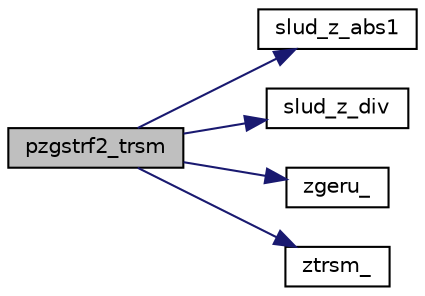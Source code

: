 digraph "pzgstrf2_trsm"
{
 // LATEX_PDF_SIZE
  edge [fontname="Helvetica",fontsize="10",labelfontname="Helvetica",labelfontsize="10"];
  node [fontname="Helvetica",fontsize="10",shape=record];
  rankdir="LR";
  Node1 [label="pzgstrf2_trsm",height=0.2,width=0.4,color="black", fillcolor="grey75", style="filled", fontcolor="black",tooltip=" "];
  Node1 -> Node2 [color="midnightblue",fontsize="10",style="solid",fontname="Helvetica"];
  Node2 [label="slud_z_abs1",height=0.2,width=0.4,color="black", fillcolor="white", style="filled",URL="$dcomplex_8h.html#a4984d4ed64c9f03d82a7ac0421146576",tooltip=" "];
  Node1 -> Node3 [color="midnightblue",fontsize="10",style="solid",fontname="Helvetica"];
  Node3 [label="slud_z_div",height=0.2,width=0.4,color="black", fillcolor="white", style="filled",URL="$dcomplex_8h.html#a88eac646e1b232a03079af285894e832",tooltip=" "];
  Node1 -> Node4 [color="midnightblue",fontsize="10",style="solid",fontname="Helvetica"];
  Node4 [label="zgeru_",height=0.2,width=0.4,color="black", fillcolor="white", style="filled",URL="$superlu__zdefs_8h.html#aad802ccb7bb022fe22fc9f519dc583da",tooltip=" "];
  Node1 -> Node5 [color="midnightblue",fontsize="10",style="solid",fontname="Helvetica"];
  Node5 [label="ztrsm_",height=0.2,width=0.4,color="black", fillcolor="white", style="filled",URL="$superlu__zdefs_8h.html#a1671031d6950cd6215afef01d3046644",tooltip=" "];
}
